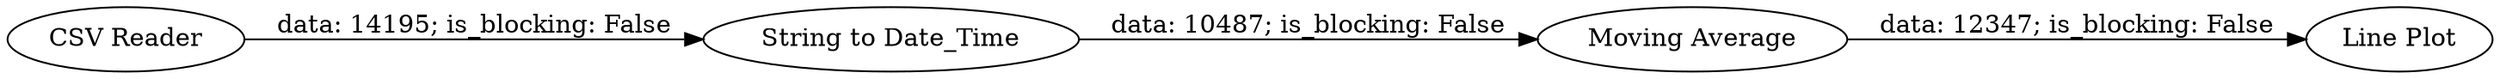 digraph {
	"-2798439894779886841_10" [label="Moving Average"]
	"-2798439894779886841_8" [label="CSV Reader"]
	"-2798439894779886841_13" [label="Line Plot"]
	"-2798439894779886841_11" [label="String to Date_Time"]
	"-2798439894779886841_11" -> "-2798439894779886841_10" [label="data: 10487; is_blocking: False"]
	"-2798439894779886841_10" -> "-2798439894779886841_13" [label="data: 12347; is_blocking: False"]
	"-2798439894779886841_8" -> "-2798439894779886841_11" [label="data: 14195; is_blocking: False"]
	rankdir=LR
}
